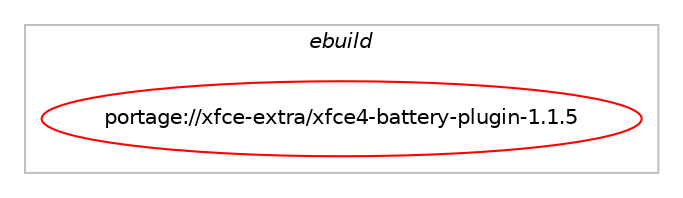 digraph prolog {

# *************
# Graph options
# *************

newrank=true;
concentrate=true;
compound=true;
graph [rankdir=LR,fontname=Helvetica,fontsize=10,ranksep=1.5];#, ranksep=2.5, nodesep=0.2];
edge  [arrowhead=vee];
node  [fontname=Helvetica,fontsize=10];

# **********
# The ebuild
# **********

subgraph cluster_leftcol {
color=gray;
label=<<i>ebuild</i>>;
id [label="portage://xfce-extra/xfce4-battery-plugin-1.1.5", color=red, width=4, href="../xfce-extra/xfce4-battery-plugin-1.1.5.svg"];
}

# ****************
# The dependencies
# ****************

subgraph cluster_midcol {
color=gray;
label=<<i>dependencies</i>>;
subgraph cluster_compile {
fillcolor="#eeeeee";
style=filled;
label=<<i>compile</i>>;
# *** BEGIN UNKNOWN DEPENDENCY TYPE (TODO) ***
# id -> equal(package_dependency(portage://xfce-extra/xfce4-battery-plugin-1.1.5,install,no,dev-libs,glib,greaterequal,[2.28.0,,,2.28.0],[slot(2)],[]))
# *** END UNKNOWN DEPENDENCY TYPE (TODO) ***

# *** BEGIN UNKNOWN DEPENDENCY TYPE (TODO) ***
# id -> equal(package_dependency(portage://xfce-extra/xfce4-battery-plugin-1.1.5,install,no,x11-libs,gtk+,greaterequal,[3.16.0,,,3.16.0],[slot(3)],[]))
# *** END UNKNOWN DEPENDENCY TYPE (TODO) ***

# *** BEGIN UNKNOWN DEPENDENCY TYPE (TODO) ***
# id -> equal(package_dependency(portage://xfce-extra/xfce4-battery-plugin-1.1.5,install,no,xfce-base,libxfce4ui,greaterequal,[4.14.0,,,4.14.0],any_same_slot,[use(enable(gtk3),positive)]))
# *** END UNKNOWN DEPENDENCY TYPE (TODO) ***

# *** BEGIN UNKNOWN DEPENDENCY TYPE (TODO) ***
# id -> equal(package_dependency(portage://xfce-extra/xfce4-battery-plugin-1.1.5,install,no,xfce-base,libxfce4util,greaterequal,[4.14.0,,,4.14.0],any_same_slot,[]))
# *** END UNKNOWN DEPENDENCY TYPE (TODO) ***

# *** BEGIN UNKNOWN DEPENDENCY TYPE (TODO) ***
# id -> equal(package_dependency(portage://xfce-extra/xfce4-battery-plugin-1.1.5,install,no,xfce-base,xfce4-panel,greaterequal,[4.14.0,,,4.14.0],any_same_slot,[]))
# *** END UNKNOWN DEPENDENCY TYPE (TODO) ***

}
subgraph cluster_compileandrun {
fillcolor="#eeeeee";
style=filled;
label=<<i>compile and run</i>>;
}
subgraph cluster_run {
fillcolor="#eeeeee";
style=filled;
label=<<i>run</i>>;
# *** BEGIN UNKNOWN DEPENDENCY TYPE (TODO) ***
# id -> equal(package_dependency(portage://xfce-extra/xfce4-battery-plugin-1.1.5,run,no,dev-libs,glib,greaterequal,[2.28.0,,,2.28.0],[slot(2)],[]))
# *** END UNKNOWN DEPENDENCY TYPE (TODO) ***

# *** BEGIN UNKNOWN DEPENDENCY TYPE (TODO) ***
# id -> equal(package_dependency(portage://xfce-extra/xfce4-battery-plugin-1.1.5,run,no,x11-libs,gtk+,greaterequal,[3.16.0,,,3.16.0],[slot(3)],[]))
# *** END UNKNOWN DEPENDENCY TYPE (TODO) ***

# *** BEGIN UNKNOWN DEPENDENCY TYPE (TODO) ***
# id -> equal(package_dependency(portage://xfce-extra/xfce4-battery-plugin-1.1.5,run,no,xfce-base,libxfce4ui,greaterequal,[4.14.0,,,4.14.0],any_same_slot,[use(enable(gtk3),positive)]))
# *** END UNKNOWN DEPENDENCY TYPE (TODO) ***

# *** BEGIN UNKNOWN DEPENDENCY TYPE (TODO) ***
# id -> equal(package_dependency(portage://xfce-extra/xfce4-battery-plugin-1.1.5,run,no,xfce-base,libxfce4util,greaterequal,[4.14.0,,,4.14.0],any_same_slot,[]))
# *** END UNKNOWN DEPENDENCY TYPE (TODO) ***

# *** BEGIN UNKNOWN DEPENDENCY TYPE (TODO) ***
# id -> equal(package_dependency(portage://xfce-extra/xfce4-battery-plugin-1.1.5,run,no,xfce-base,xfce4-panel,greaterequal,[4.14.0,,,4.14.0],any_same_slot,[]))
# *** END UNKNOWN DEPENDENCY TYPE (TODO) ***

}
}

# **************
# The candidates
# **************

subgraph cluster_choices {
rank=same;
color=gray;
label=<<i>candidates</i>>;

}

}
